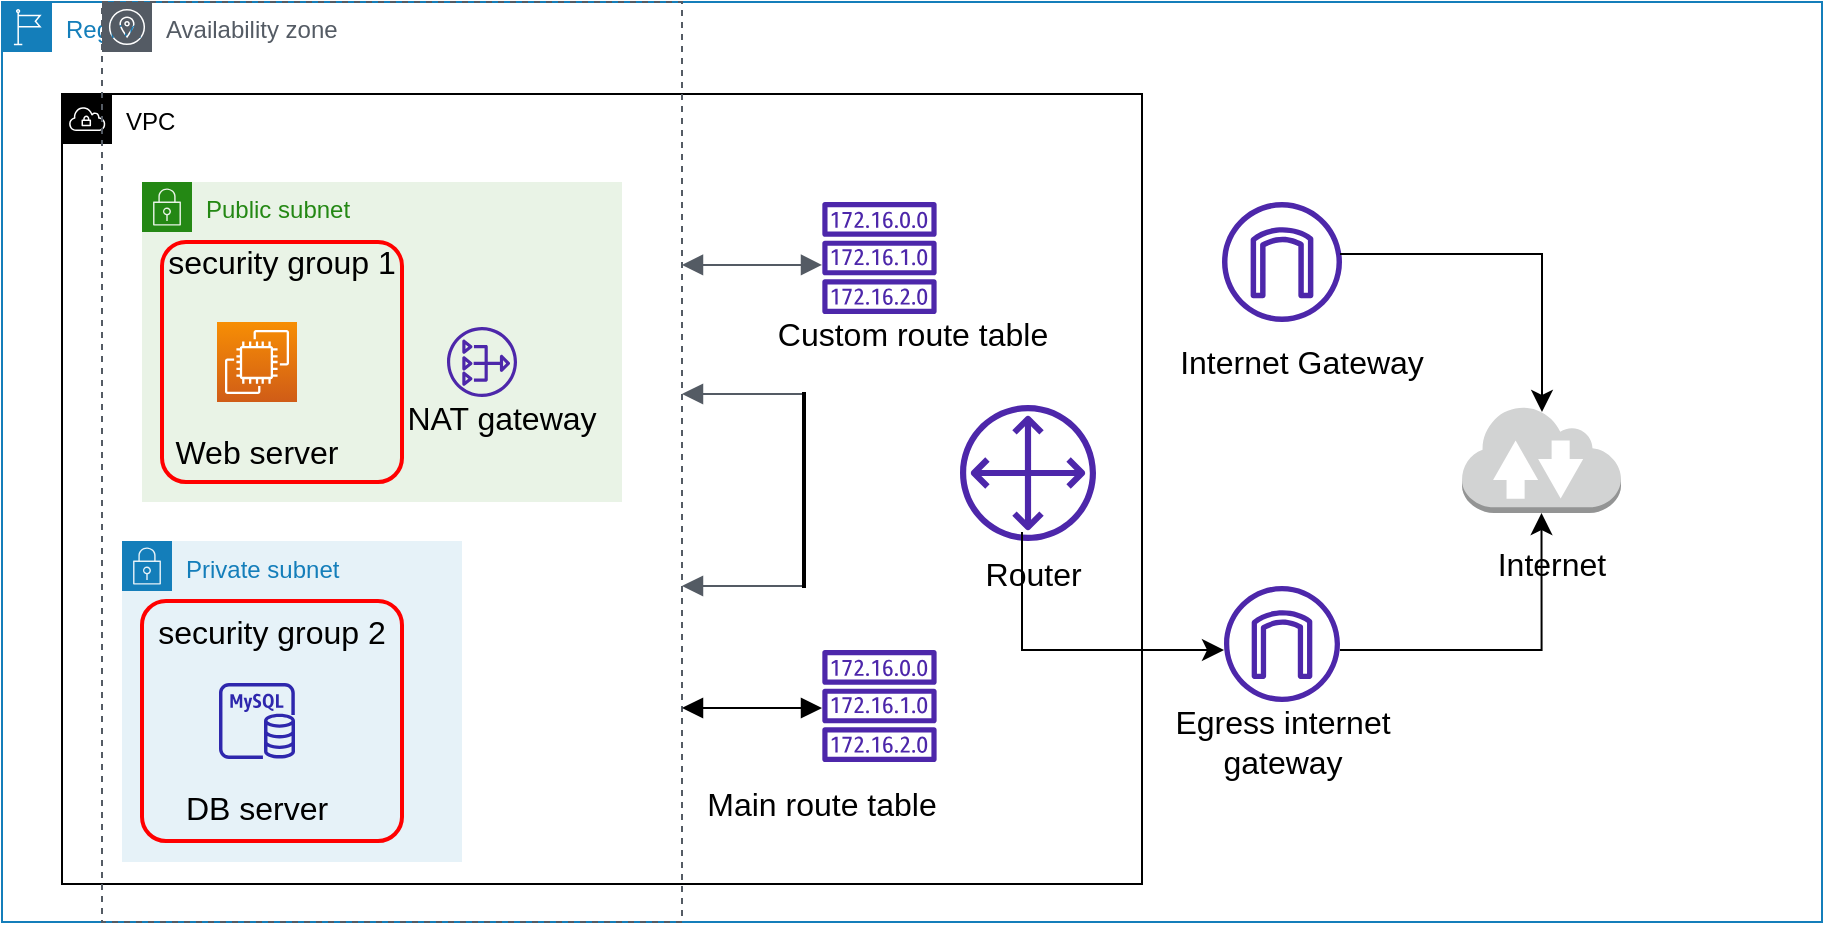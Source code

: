 <mxfile version="21.2.9" type="github">
  <diagram name="Page-1" id="kgK7fGXu1Ar3xZ1o0jyY">
    <mxGraphModel dx="662" dy="438" grid="1" gridSize="10" guides="1" tooltips="1" connect="1" arrows="1" fold="1" page="1" pageScale="1" pageWidth="827" pageHeight="1169" math="0" shadow="0">
      <root>
        <mxCell id="0" />
        <mxCell id="1" parent="0" />
        <mxCell id="3j0U5bbgS40sk72MPyIn-24" value="" style="edgeStyle=orthogonalEdgeStyle;html=1;endArrow=block;elbow=vertical;startArrow=block;startFill=1;endFill=1;strokeColor=#545B64;rounded=0;fontSize=12;startSize=8;endSize=8;curved=1;" edge="1" parent="1">
          <mxGeometry width="100" relative="1" as="geometry">
            <mxPoint x="360" y="481.47" as="sourcePoint" />
            <mxPoint x="430" y="481.47" as="targetPoint" />
          </mxGeometry>
        </mxCell>
        <mxCell id="3j0U5bbgS40sk72MPyIn-28" value="" style="edgeStyle=orthogonalEdgeStyle;html=1;endArrow=none;elbow=vertical;startArrow=block;startFill=1;strokeColor=#545B64;rounded=0;fontSize=12;startSize=8;endSize=8;curved=1;" edge="1" parent="1">
          <mxGeometry width="100" relative="1" as="geometry">
            <mxPoint x="359" y="412" as="sourcePoint" />
            <mxPoint x="410" y="412" as="targetPoint" />
          </mxGeometry>
        </mxCell>
        <mxCell id="3j0U5bbgS40sk72MPyIn-29" value="" style="endArrow=none;html=1;rounded=0;fontSize=12;startSize=8;endSize=8;curved=1;" edge="1" parent="1">
          <mxGeometry width="50" height="50" relative="1" as="geometry">
            <mxPoint x="320" y="390" as="sourcePoint" />
            <mxPoint x="370" y="340" as="targetPoint" />
          </mxGeometry>
        </mxCell>
        <mxCell id="mzRqFOGo6O6pgWtyTD5r-2" value="Region" style="points=[[0,0],[0.25,0],[0.5,0],[0.75,0],[1,0],[1,0.25],[1,0.5],[1,0.75],[1,1],[0.75,1],[0.5,1],[0.25,1],[0,1],[0,0.75],[0,0.5],[0,0.25]];outlineConnect=0;gradientColor=none;html=1;whiteSpace=wrap;fontSize=12;fontStyle=0;container=1;pointerEvents=0;collapsible=0;recursiveResize=0;shape=mxgraph.aws4.group;grIcon=mxgraph.aws4.group_region;strokeColor=#147EBA;fillColor=none;verticalAlign=top;align=left;spacingLeft=30;fontColor=#147EBA;" parent="1" vertex="1">
          <mxGeometry x="110" y="125" width="910" height="460" as="geometry" />
        </mxCell>
        <mxCell id="mzRqFOGo6O6pgWtyTD5r-5" value="VPC" style="sketch=0;outlineConnect=0;html=1;whiteSpace=wrap;fontSize=12;fontStyle=0;shape=mxgraph.aws4.group;grIcon=mxgraph.aws4.group_vpc;verticalAlign=top;align=left;spacingLeft=30;dashed=0;" parent="mzRqFOGo6O6pgWtyTD5r-2" vertex="1">
          <mxGeometry x="30" y="46" width="540" height="395" as="geometry" />
        </mxCell>
        <mxCell id="mzRqFOGo6O6pgWtyTD5r-4" value="Availability zone" style="sketch=0;outlineConnect=0;gradientColor=none;html=1;whiteSpace=wrap;fontSize=12;fontStyle=0;shape=mxgraph.aws4.group;grIcon=mxgraph.aws4.group_availability_zone;strokeColor=#545B64;fillColor=none;verticalAlign=top;align=left;spacingLeft=30;fontColor=#545B64;dashed=1;" parent="mzRqFOGo6O6pgWtyTD5r-2" vertex="1">
          <mxGeometry x="50" width="290" height="460" as="geometry" />
        </mxCell>
        <mxCell id="mzRqFOGo6O6pgWtyTD5r-6" value="Public subnet" style="points=[[0,0],[0.25,0],[0.5,0],[0.75,0],[1,0],[1,0.25],[1,0.5],[1,0.75],[1,1],[0.75,1],[0.5,1],[0.25,1],[0,1],[0,0.75],[0,0.5],[0,0.25]];outlineConnect=0;gradientColor=none;html=1;whiteSpace=wrap;fontSize=12;fontStyle=0;container=1;pointerEvents=0;collapsible=0;recursiveResize=0;shape=mxgraph.aws4.group;grIcon=mxgraph.aws4.group_security_group;grStroke=0;strokeColor=#248814;fillColor=#E9F3E6;verticalAlign=top;align=left;spacingLeft=30;fontColor=#248814;dashed=0;" parent="mzRqFOGo6O6pgWtyTD5r-2" vertex="1">
          <mxGeometry x="70" y="90" width="240" height="160" as="geometry" />
        </mxCell>
        <mxCell id="mzRqFOGo6O6pgWtyTD5r-8" value="" style="rounded=1;arcSize=10;strokeColor=#ff0000;fillColor=none;gradientColor=none;strokeWidth=2;" parent="mzRqFOGo6O6pgWtyTD5r-6" vertex="1">
          <mxGeometry x="10" y="30" width="120" height="120" as="geometry" />
        </mxCell>
        <mxCell id="mzRqFOGo6O6pgWtyTD5r-11" value="" style="sketch=0;points=[[0,0,0],[0.25,0,0],[0.5,0,0],[0.75,0,0],[1,0,0],[0,1,0],[0.25,1,0],[0.5,1,0],[0.75,1,0],[1,1,0],[0,0.25,0],[0,0.5,0],[0,0.75,0],[1,0.25,0],[1,0.5,0],[1,0.75,0]];outlineConnect=0;fontColor=#232F3E;gradientColor=#F78E04;gradientDirection=north;fillColor=#D05C17;strokeColor=#ffffff;dashed=0;verticalLabelPosition=bottom;verticalAlign=top;align=center;html=1;fontSize=12;fontStyle=0;aspect=fixed;shape=mxgraph.aws4.resourceIcon;resIcon=mxgraph.aws4.ec2;" parent="mzRqFOGo6O6pgWtyTD5r-6" vertex="1">
          <mxGeometry x="37.5" y="70" width="40" height="40" as="geometry" />
        </mxCell>
        <mxCell id="3j0U5bbgS40sk72MPyIn-4" value="NAT gateway" style="text;html=1;strokeColor=none;fillColor=none;align=center;verticalAlign=middle;whiteSpace=wrap;rounded=0;fontSize=16;" vertex="1" parent="mzRqFOGo6O6pgWtyTD5r-6">
          <mxGeometry x="120" y="107.5" width="120" height="20" as="geometry" />
        </mxCell>
        <mxCell id="3j0U5bbgS40sk72MPyIn-18" value="Web server" style="text;html=1;strokeColor=none;fillColor=none;align=center;verticalAlign=middle;whiteSpace=wrap;rounded=0;fontSize=16;" vertex="1" parent="mzRqFOGo6O6pgWtyTD5r-6">
          <mxGeometry x="5" y="130" width="105" height="10" as="geometry" />
        </mxCell>
        <mxCell id="mzRqFOGo6O6pgWtyTD5r-14" value="" style="sketch=0;outlineConnect=0;fontColor=#232F3E;gradientColor=none;fillColor=#4D27AA;strokeColor=none;dashed=0;verticalLabelPosition=bottom;verticalAlign=top;align=center;html=1;fontSize=12;fontStyle=0;aspect=fixed;pointerEvents=1;shape=mxgraph.aws4.nat_gateway;" parent="mzRqFOGo6O6pgWtyTD5r-6" vertex="1">
          <mxGeometry x="152.5" y="72.5" width="35" height="35" as="geometry" />
        </mxCell>
        <mxCell id="3j0U5bbgS40sk72MPyIn-2" value="security group 1" style="text;html=1;strokeColor=none;fillColor=none;align=center;verticalAlign=middle;whiteSpace=wrap;rounded=0;fontSize=16;" vertex="1" parent="mzRqFOGo6O6pgWtyTD5r-2">
          <mxGeometry x="80" y="120" width="120" height="20" as="geometry" />
        </mxCell>
        <mxCell id="3j0U5bbgS40sk72MPyIn-5" value="" style="sketch=0;outlineConnect=0;fontColor=#232F3E;gradientColor=none;fillColor=#4D27AA;strokeColor=none;dashed=0;verticalLabelPosition=bottom;verticalAlign=top;align=center;html=1;fontSize=12;fontStyle=0;aspect=fixed;pointerEvents=1;shape=mxgraph.aws4.route_table;" vertex="1" parent="mzRqFOGo6O6pgWtyTD5r-2">
          <mxGeometry x="410" y="100" width="57.47" height="56" as="geometry" />
        </mxCell>
        <mxCell id="3j0U5bbgS40sk72MPyIn-6" value="" style="sketch=0;outlineConnect=0;fontColor=#232F3E;gradientColor=none;fillColor=#4D27AA;strokeColor=none;dashed=0;verticalLabelPosition=bottom;verticalAlign=top;align=center;html=1;fontSize=12;fontStyle=0;aspect=fixed;pointerEvents=1;shape=mxgraph.aws4.route_table;" vertex="1" parent="mzRqFOGo6O6pgWtyTD5r-2">
          <mxGeometry x="410" y="324" width="57.47" height="56" as="geometry" />
        </mxCell>
        <mxCell id="3j0U5bbgS40sk72MPyIn-8" value="" style="outlineConnect=0;dashed=0;verticalLabelPosition=bottom;verticalAlign=top;align=center;html=1;shape=mxgraph.aws3.internet_2;fillColor=#D2D3D3;gradientColor=none;fontSize=16;" vertex="1" parent="mzRqFOGo6O6pgWtyTD5r-2">
          <mxGeometry x="730" y="201.5" width="79.5" height="54" as="geometry" />
        </mxCell>
        <mxCell id="3j0U5bbgS40sk72MPyIn-7" value="" style="sketch=0;outlineConnect=0;fontColor=#232F3E;gradientColor=none;fillColor=#4D27AA;strokeColor=none;dashed=0;verticalLabelPosition=bottom;verticalAlign=top;align=center;html=1;fontSize=12;fontStyle=0;aspect=fixed;pointerEvents=1;shape=mxgraph.aws4.customer_gateway;" vertex="1" parent="mzRqFOGo6O6pgWtyTD5r-2">
          <mxGeometry x="479" y="201.5" width="68" height="68" as="geometry" />
        </mxCell>
        <mxCell id="3j0U5bbgS40sk72MPyIn-10" value="" style="sketch=0;outlineConnect=0;fontColor=#232F3E;gradientColor=none;fillColor=#4D27AA;strokeColor=none;dashed=0;verticalLabelPosition=bottom;verticalAlign=top;align=center;html=1;fontSize=12;fontStyle=0;aspect=fixed;pointerEvents=1;shape=mxgraph.aws4.internet_gateway;" vertex="1" parent="mzRqFOGo6O6pgWtyTD5r-2">
          <mxGeometry x="610" y="100" width="60" height="60" as="geometry" />
        </mxCell>
        <mxCell id="3j0U5bbgS40sk72MPyIn-9" value="" style="sketch=0;outlineConnect=0;fontColor=#232F3E;gradientColor=none;fillColor=#4D27AA;strokeColor=none;dashed=0;verticalLabelPosition=bottom;verticalAlign=top;align=center;html=1;fontSize=12;fontStyle=0;aspect=fixed;pointerEvents=1;shape=mxgraph.aws4.internet_gateway;" vertex="1" parent="mzRqFOGo6O6pgWtyTD5r-2">
          <mxGeometry x="611" y="292" width="58" height="58" as="geometry" />
        </mxCell>
        <mxCell id="3j0U5bbgS40sk72MPyIn-11" value="Router&amp;nbsp;" style="text;html=1;strokeColor=none;fillColor=none;align=center;verticalAlign=middle;whiteSpace=wrap;rounded=0;fontSize=16;" vertex="1" parent="mzRqFOGo6O6pgWtyTD5r-2">
          <mxGeometry x="488" y="280" width="60" height="12" as="geometry" />
        </mxCell>
        <mxCell id="3j0U5bbgS40sk72MPyIn-12" value="Internet Gateway" style="text;html=1;strokeColor=none;fillColor=none;align=center;verticalAlign=middle;whiteSpace=wrap;rounded=0;fontSize=16;" vertex="1" parent="mzRqFOGo6O6pgWtyTD5r-2">
          <mxGeometry x="580" y="170" width="140" height="20" as="geometry" />
        </mxCell>
        <mxCell id="3j0U5bbgS40sk72MPyIn-13" value="Egress internet gateway" style="text;html=1;strokeColor=none;fillColor=none;align=center;verticalAlign=middle;whiteSpace=wrap;rounded=0;fontSize=16;" vertex="1" parent="mzRqFOGo6O6pgWtyTD5r-2">
          <mxGeometry x="565.5" y="360" width="149" height="20" as="geometry" />
        </mxCell>
        <mxCell id="3j0U5bbgS40sk72MPyIn-15" value="Main route table" style="text;html=1;strokeColor=none;fillColor=none;align=center;verticalAlign=middle;whiteSpace=wrap;rounded=0;fontSize=16;" vertex="1" parent="mzRqFOGo6O6pgWtyTD5r-2">
          <mxGeometry x="310" y="390" width="200" height="21" as="geometry" />
        </mxCell>
        <mxCell id="mzRqFOGo6O6pgWtyTD5r-7" value="Private subnet" style="points=[[0,0],[0.25,0],[0.5,0],[0.75,0],[1,0],[1,0.25],[1,0.5],[1,0.75],[1,1],[0.75,1],[0.5,1],[0.25,1],[0,1],[0,0.75],[0,0.5],[0,0.25]];outlineConnect=0;gradientColor=none;html=1;whiteSpace=wrap;fontSize=12;fontStyle=0;container=1;pointerEvents=0;collapsible=0;recursiveResize=0;shape=mxgraph.aws4.group;grIcon=mxgraph.aws4.group_security_group;grStroke=0;strokeColor=#147EBA;fillColor=#E6F2F8;verticalAlign=top;align=left;spacingLeft=30;fontColor=#147EBA;dashed=0;" parent="mzRqFOGo6O6pgWtyTD5r-2" vertex="1">
          <mxGeometry x="60" y="269.5" width="170" height="160.5" as="geometry" />
        </mxCell>
        <mxCell id="mzRqFOGo6O6pgWtyTD5r-9" value="" style="rounded=1;arcSize=10;strokeColor=#ff0000;fillColor=none;gradientColor=none;strokeWidth=2;" parent="mzRqFOGo6O6pgWtyTD5r-7" vertex="1">
          <mxGeometry x="10" y="30" width="130" height="120" as="geometry" />
        </mxCell>
        <mxCell id="mzRqFOGo6O6pgWtyTD5r-13" value="" style="sketch=0;outlineConnect=0;fontColor=#232F3E;gradientColor=none;fillColor=#2E27AD;strokeColor=none;dashed=0;verticalLabelPosition=bottom;verticalAlign=top;align=center;html=1;fontSize=12;fontStyle=0;aspect=fixed;pointerEvents=1;shape=mxgraph.aws4.rds_mysql_instance;" parent="mzRqFOGo6O6pgWtyTD5r-7" vertex="1">
          <mxGeometry x="48.5" y="71" width="38" height="38" as="geometry" />
        </mxCell>
        <mxCell id="3j0U5bbgS40sk72MPyIn-3" value="security group 2" style="text;html=1;strokeColor=none;fillColor=none;align=center;verticalAlign=middle;whiteSpace=wrap;rounded=0;fontSize=16;" vertex="1" parent="mzRqFOGo6O6pgWtyTD5r-7">
          <mxGeometry x="15" y="40.5" width="120" height="10" as="geometry" />
        </mxCell>
        <mxCell id="3j0U5bbgS40sk72MPyIn-19" value="DB server" style="text;html=1;strokeColor=none;fillColor=none;align=center;verticalAlign=middle;whiteSpace=wrap;rounded=0;fontSize=16;" vertex="1" parent="mzRqFOGo6O6pgWtyTD5r-7">
          <mxGeometry x="30" y="128.5" width="75" height="10" as="geometry" />
        </mxCell>
        <mxCell id="3j0U5bbgS40sk72MPyIn-20" value="" style="edgeStyle=orthogonalEdgeStyle;html=1;endArrow=block;elbow=vertical;startArrow=block;startFill=1;endFill=1;strokeColor=#545B64;rounded=0;fontSize=12;startSize=8;endSize=8;curved=1;" edge="1" parent="mzRqFOGo6O6pgWtyTD5r-2">
          <mxGeometry width="100" relative="1" as="geometry">
            <mxPoint x="340" y="131.47" as="sourcePoint" />
            <mxPoint x="410" y="131.47" as="targetPoint" />
          </mxGeometry>
        </mxCell>
        <mxCell id="3j0U5bbgS40sk72MPyIn-14" value="Custom route table" style="text;html=1;strokeColor=none;fillColor=none;align=center;verticalAlign=middle;whiteSpace=wrap;rounded=0;fontSize=16;" vertex="1" parent="mzRqFOGo6O6pgWtyTD5r-2">
          <mxGeometry x="362.5" y="156" width="185" height="20" as="geometry" />
        </mxCell>
        <mxCell id="3j0U5bbgS40sk72MPyIn-16" value="Internet" style="text;html=1;strokeColor=none;fillColor=none;align=center;verticalAlign=middle;whiteSpace=wrap;rounded=0;fontSize=16;" vertex="1" parent="mzRqFOGo6O6pgWtyTD5r-2">
          <mxGeometry x="709.75" y="275" width="130.25" height="12" as="geometry" />
        </mxCell>
        <mxCell id="3j0U5bbgS40sk72MPyIn-58" value="" style="edgeStyle=segmentEdgeStyle;endArrow=classic;html=1;curved=0;rounded=0;endSize=8;startSize=8;fontSize=12;entryX=0.5;entryY=1;entryDx=0;entryDy=0;entryPerimeter=0;" edge="1" parent="mzRqFOGo6O6pgWtyTD5r-2" source="3j0U5bbgS40sk72MPyIn-9" target="3j0U5bbgS40sk72MPyIn-8">
          <mxGeometry width="50" height="50" relative="1" as="geometry">
            <mxPoint x="720" y="324" as="sourcePoint" />
            <mxPoint x="770" y="274" as="targetPoint" />
            <Array as="points">
              <mxPoint x="770" y="324" />
            </Array>
          </mxGeometry>
        </mxCell>
        <mxCell id="3j0U5bbgS40sk72MPyIn-59" value="" style="edgeStyle=segmentEdgeStyle;endArrow=classic;html=1;curved=0;rounded=0;endSize=8;startSize=8;fontSize=12;entryX=0.5;entryY=1;entryDx=0;entryDy=0;entryPerimeter=0;" edge="1" parent="mzRqFOGo6O6pgWtyTD5r-2">
          <mxGeometry width="50" height="50" relative="1" as="geometry">
            <mxPoint x="510" y="265" as="sourcePoint" />
            <mxPoint x="611.0" y="324" as="targetPoint" />
            <Array as="points">
              <mxPoint x="510" y="324" />
            </Array>
          </mxGeometry>
        </mxCell>
        <mxCell id="3j0U5bbgS40sk72MPyIn-30" value="" style="edgeStyle=orthogonalEdgeStyle;html=1;endArrow=none;elbow=vertical;startArrow=block;startFill=1;strokeColor=#545B64;rounded=0;fontSize=12;startSize=8;endSize=8;curved=1;" edge="1" parent="1">
          <mxGeometry width="100" relative="1" as="geometry">
            <mxPoint x="450" y="321" as="sourcePoint" />
            <mxPoint x="510" y="321" as="targetPoint" />
          </mxGeometry>
        </mxCell>
        <mxCell id="3j0U5bbgS40sk72MPyIn-46" value="" style="endArrow=block;startArrow=block;endFill=1;startFill=1;html=1;rounded=0;fontSize=12;startSize=8;endSize=8;curved=1;" edge="1" parent="1">
          <mxGeometry width="160" relative="1" as="geometry">
            <mxPoint x="450" y="478" as="sourcePoint" />
            <mxPoint x="520" y="478" as="targetPoint" />
          </mxGeometry>
        </mxCell>
        <mxCell id="3j0U5bbgS40sk72MPyIn-51" value="" style="edgeStyle=orthogonalEdgeStyle;html=1;endArrow=none;elbow=vertical;startArrow=block;startFill=1;strokeColor=#545B64;rounded=0;fontSize=12;startSize=8;endSize=8;curved=1;" edge="1" parent="1">
          <mxGeometry width="100" relative="1" as="geometry">
            <mxPoint x="450" y="417" as="sourcePoint" />
            <mxPoint x="510" y="417" as="targetPoint" />
          </mxGeometry>
        </mxCell>
        <mxCell id="3j0U5bbgS40sk72MPyIn-55" value="" style="line;strokeWidth=2;direction=south;html=1;fontSize=16;" vertex="1" parent="1">
          <mxGeometry x="506" y="320" width="10" height="98" as="geometry" />
        </mxCell>
        <mxCell id="3j0U5bbgS40sk72MPyIn-62" value="" style="edgeStyle=segmentEdgeStyle;endArrow=classic;html=1;curved=0;rounded=0;endSize=8;startSize=8;fontSize=12;" edge="1" parent="1">
          <mxGeometry width="50" height="50" relative="1" as="geometry">
            <mxPoint x="779" y="251" as="sourcePoint" />
            <mxPoint x="880" y="330" as="targetPoint" />
            <Array as="points">
              <mxPoint x="880" y="251" />
            </Array>
          </mxGeometry>
        </mxCell>
      </root>
    </mxGraphModel>
  </diagram>
</mxfile>
